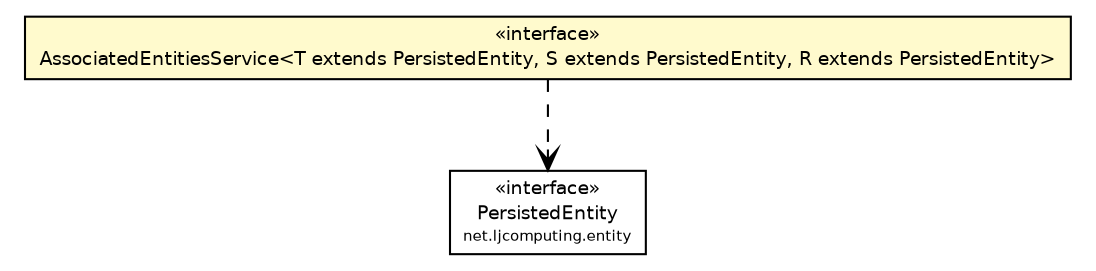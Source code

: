 #!/usr/local/bin/dot
#
# Class diagram 
# Generated by UMLGraph version R5_6 (http://www.umlgraph.org/)
#

digraph G {
	edge [fontname="Helvetica",fontsize=10,labelfontname="Helvetica",labelfontsize=10];
	node [fontname="Helvetica",fontsize=10,shape=plaintext];
	nodesep=0.25;
	ranksep=0.5;
	// net.ljcomputing.entity.PersistedEntity
	c56 [label=<<table title="net.ljcomputing.entity.PersistedEntity" border="0" cellborder="1" cellspacing="0" cellpadding="2" port="p" href="../entity/PersistedEntity.html">
		<tr><td><table border="0" cellspacing="0" cellpadding="1">
<tr><td align="center" balign="center"> &#171;interface&#187; </td></tr>
<tr><td align="center" balign="center"> PersistedEntity </td></tr>
<tr><td align="center" balign="center"><font point-size="7.0"> net.ljcomputing.entity </font></td></tr>
		</table></td></tr>
		</table>>, URL="../entity/PersistedEntity.html", fontname="Helvetica", fontcolor="black", fontsize=9.0];
	// net.ljcomputing.service.AssociatedEntitiesService<T extends net.ljcomputing.entity.PersistedEntity, S extends net.ljcomputing.entity.PersistedEntity, R extends net.ljcomputing.entity.PersistedEntity>
	c57 [label=<<table title="net.ljcomputing.service.AssociatedEntitiesService" border="0" cellborder="1" cellspacing="0" cellpadding="2" port="p" bgcolor="lemonChiffon" href="./AssociatedEntitiesService.html">
		<tr><td><table border="0" cellspacing="0" cellpadding="1">
<tr><td align="center" balign="center"> &#171;interface&#187; </td></tr>
<tr><td align="center" balign="center"> AssociatedEntitiesService&lt;T extends PersistedEntity, S extends PersistedEntity, R extends PersistedEntity&gt; </td></tr>
		</table></td></tr>
		</table>>, URL="./AssociatedEntitiesService.html", fontname="Helvetica", fontcolor="black", fontsize=9.0];
	// net.ljcomputing.service.AssociatedEntitiesService<T extends net.ljcomputing.entity.PersistedEntity, S extends net.ljcomputing.entity.PersistedEntity, R extends net.ljcomputing.entity.PersistedEntity> DEPEND net.ljcomputing.entity.PersistedEntity
	c57:p -> c56:p [taillabel="", label="", headlabel="", fontname="Helvetica", fontcolor="black", fontsize=10.0, color="black", arrowhead=open, style=dashed];
}

